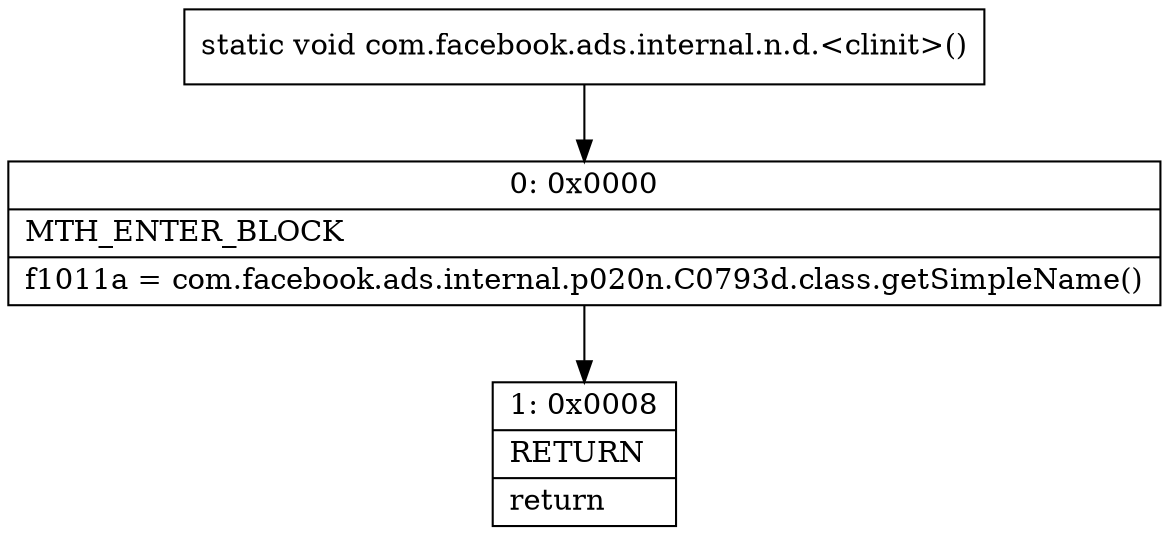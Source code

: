 digraph "CFG forcom.facebook.ads.internal.n.d.\<clinit\>()V" {
Node_0 [shape=record,label="{0\:\ 0x0000|MTH_ENTER_BLOCK\l|f1011a = com.facebook.ads.internal.p020n.C0793d.class.getSimpleName()\l}"];
Node_1 [shape=record,label="{1\:\ 0x0008|RETURN\l|return\l}"];
MethodNode[shape=record,label="{static void com.facebook.ads.internal.n.d.\<clinit\>() }"];
MethodNode -> Node_0;
Node_0 -> Node_1;
}

